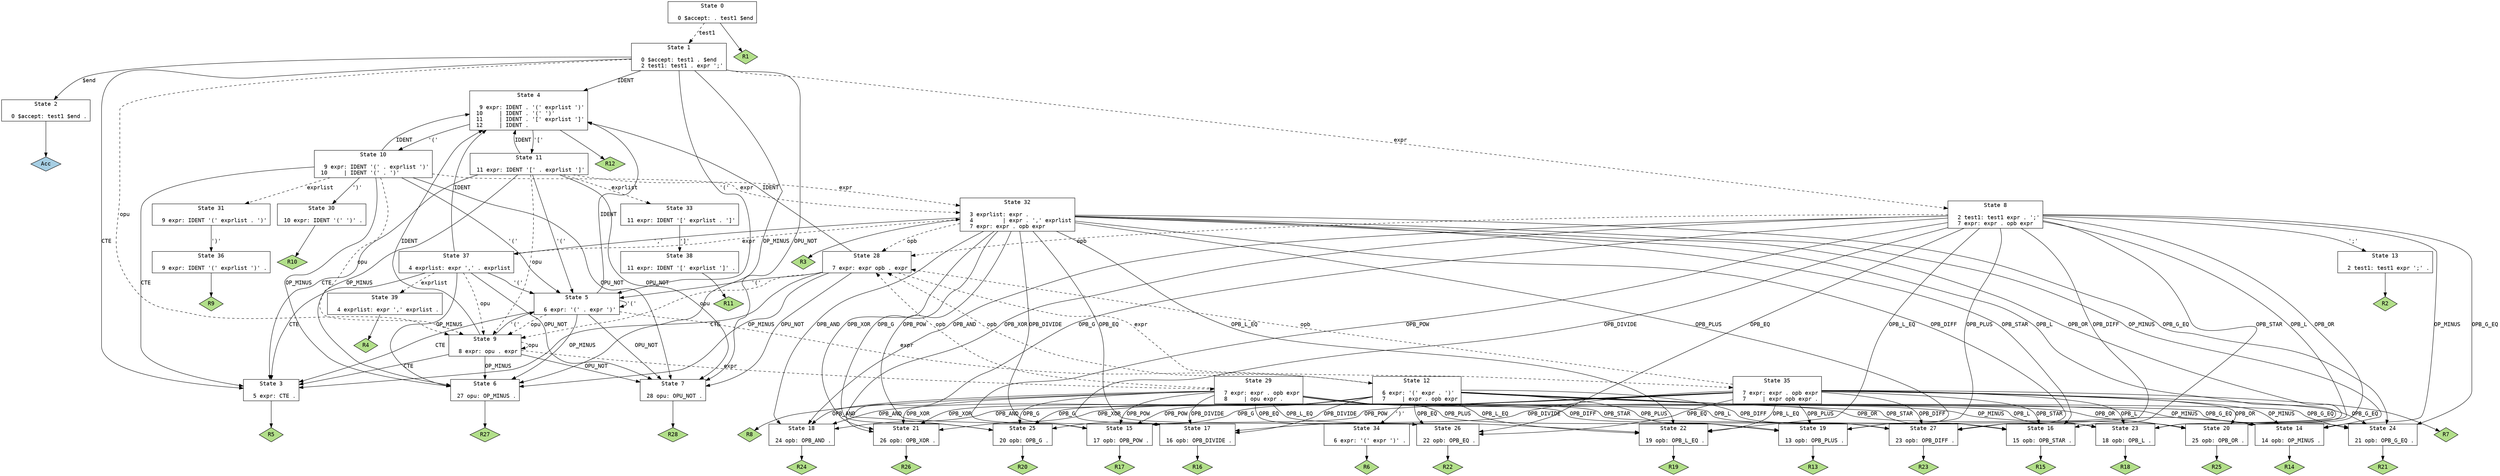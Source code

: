 // Generated by GNU Bison 3.5.1.
// Report bugs to <bug-bison@gnu.org>.
// Home page: <https://www.gnu.org/software/bison/>.

digraph "scalpa.y"
{
  node [fontname = courier, shape = box, colorscheme = paired6]
  edge [fontname = courier]

  0 [label="State 0\n\l  0 $accept: . test1 $end\l"]
  0 -> 1 [style=dashed label="test1"]
  0 -> "0R1" [style=solid]
 "0R1" [label="R1", fillcolor=3, shape=diamond, style=filled]
  1 [label="State 1\n\l  0 $accept: test1 . $end\l  2 test1: test1 . expr ';'\l"]
  1 -> 2 [style=solid label="$end"]
  1 -> 3 [style=solid label="CTE"]
  1 -> 4 [style=solid label="IDENT"]
  1 -> 5 [style=solid label="'('"]
  1 -> 6 [style=solid label="OP_MINUS"]
  1 -> 7 [style=solid label="OPU_NOT"]
  1 -> 8 [style=dashed label="expr"]
  1 -> 9 [style=dashed label="opu"]
  2 [label="State 2\n\l  0 $accept: test1 $end .\l"]
  2 -> "2R0" [style=solid]
 "2R0" [label="Acc", fillcolor=1, shape=diamond, style=filled]
  3 [label="State 3\n\l  5 expr: CTE .\l"]
  3 -> "3R5" [style=solid]
 "3R5" [label="R5", fillcolor=3, shape=diamond, style=filled]
  4 [label="State 4\n\l  9 expr: IDENT . '(' exprlist ')'\l 10     | IDENT . '(' ')'\l 11     | IDENT . '[' exprlist ']'\l 12     | IDENT .\l"]
  4 -> 10 [style=solid label="'('"]
  4 -> 11 [style=solid label="'['"]
  4 -> "4R12" [style=solid]
 "4R12" [label="R12", fillcolor=3, shape=diamond, style=filled]
  5 [label="State 5\n\l  6 expr: '(' . expr ')'\l"]
  5 -> 3 [style=solid label="CTE"]
  5 -> 4 [style=solid label="IDENT"]
  5 -> 5 [style=solid label="'('"]
  5 -> 6 [style=solid label="OP_MINUS"]
  5 -> 7 [style=solid label="OPU_NOT"]
  5 -> 12 [style=dashed label="expr"]
  5 -> 9 [style=dashed label="opu"]
  6 [label="State 6\n\l 27 opu: OP_MINUS .\l"]
  6 -> "6R27" [style=solid]
 "6R27" [label="R27", fillcolor=3, shape=diamond, style=filled]
  7 [label="State 7\n\l 28 opu: OPU_NOT .\l"]
  7 -> "7R28" [style=solid]
 "7R28" [label="R28", fillcolor=3, shape=diamond, style=filled]
  8 [label="State 8\n\l  2 test1: test1 expr . ';'\l  7 expr: expr . opb expr\l"]
  8 -> 13 [style=solid label="';'"]
  8 -> 14 [style=solid label="OP_MINUS"]
  8 -> 15 [style=solid label="OPB_POW"]
  8 -> 16 [style=solid label="OPB_STAR"]
  8 -> 17 [style=solid label="OPB_DIVIDE"]
  8 -> 18 [style=solid label="OPB_AND"]
  8 -> 19 [style=solid label="OPB_PLUS"]
  8 -> 20 [style=solid label="OPB_OR"]
  8 -> 21 [style=solid label="OPB_XOR"]
  8 -> 22 [style=solid label="OPB_L_EQ"]
  8 -> 23 [style=solid label="OPB_L"]
  8 -> 24 [style=solid label="OPB_G_EQ"]
  8 -> 25 [style=solid label="OPB_G"]
  8 -> 26 [style=solid label="OPB_EQ"]
  8 -> 27 [style=solid label="OPB_DIFF"]
  8 -> 28 [style=dashed label="opb"]
  9 [label="State 9\n\l  8 expr: opu . expr\l"]
  9 -> 3 [style=solid label="CTE"]
  9 -> 4 [style=solid label="IDENT"]
  9 -> 5 [style=solid label="'('"]
  9 -> 6 [style=solid label="OP_MINUS"]
  9 -> 7 [style=solid label="OPU_NOT"]
  9 -> 29 [style=dashed label="expr"]
  9 -> 9 [style=dashed label="opu"]
  10 [label="State 10\n\l  9 expr: IDENT '(' . exprlist ')'\l 10     | IDENT '(' . ')'\l"]
  10 -> 3 [style=solid label="CTE"]
  10 -> 4 [style=solid label="IDENT"]
  10 -> 5 [style=solid label="'('"]
  10 -> 30 [style=solid label="')'"]
  10 -> 6 [style=solid label="OP_MINUS"]
  10 -> 7 [style=solid label="OPU_NOT"]
  10 -> 31 [style=dashed label="exprlist"]
  10 -> 32 [style=dashed label="expr"]
  10 -> 9 [style=dashed label="opu"]
  11 [label="State 11\n\l 11 expr: IDENT '[' . exprlist ']'\l"]
  11 -> 3 [style=solid label="CTE"]
  11 -> 4 [style=solid label="IDENT"]
  11 -> 5 [style=solid label="'('"]
  11 -> 6 [style=solid label="OP_MINUS"]
  11 -> 7 [style=solid label="OPU_NOT"]
  11 -> 33 [style=dashed label="exprlist"]
  11 -> 32 [style=dashed label="expr"]
  11 -> 9 [style=dashed label="opu"]
  12 [label="State 12\n\l  6 expr: '(' expr . ')'\l  7     | expr . opb expr\l"]
  12 -> 34 [style=solid label="')'"]
  12 -> 14 [style=solid label="OP_MINUS"]
  12 -> 15 [style=solid label="OPB_POW"]
  12 -> 16 [style=solid label="OPB_STAR"]
  12 -> 17 [style=solid label="OPB_DIVIDE"]
  12 -> 18 [style=solid label="OPB_AND"]
  12 -> 19 [style=solid label="OPB_PLUS"]
  12 -> 20 [style=solid label="OPB_OR"]
  12 -> 21 [style=solid label="OPB_XOR"]
  12 -> 22 [style=solid label="OPB_L_EQ"]
  12 -> 23 [style=solid label="OPB_L"]
  12 -> 24 [style=solid label="OPB_G_EQ"]
  12 -> 25 [style=solid label="OPB_G"]
  12 -> 26 [style=solid label="OPB_EQ"]
  12 -> 27 [style=solid label="OPB_DIFF"]
  12 -> 28 [style=dashed label="opb"]
  13 [label="State 13\n\l  2 test1: test1 expr ';' .\l"]
  13 -> "13R2" [style=solid]
 "13R2" [label="R2", fillcolor=3, shape=diamond, style=filled]
  14 [label="State 14\n\l 14 opb: OP_MINUS .\l"]
  14 -> "14R14" [style=solid]
 "14R14" [label="R14", fillcolor=3, shape=diamond, style=filled]
  15 [label="State 15\n\l 17 opb: OPB_POW .\l"]
  15 -> "15R17" [style=solid]
 "15R17" [label="R17", fillcolor=3, shape=diamond, style=filled]
  16 [label="State 16\n\l 15 opb: OPB_STAR .\l"]
  16 -> "16R15" [style=solid]
 "16R15" [label="R15", fillcolor=3, shape=diamond, style=filled]
  17 [label="State 17\n\l 16 opb: OPB_DIVIDE .\l"]
  17 -> "17R16" [style=solid]
 "17R16" [label="R16", fillcolor=3, shape=diamond, style=filled]
  18 [label="State 18\n\l 24 opb: OPB_AND .\l"]
  18 -> "18R24" [style=solid]
 "18R24" [label="R24", fillcolor=3, shape=diamond, style=filled]
  19 [label="State 19\n\l 13 opb: OPB_PLUS .\l"]
  19 -> "19R13" [style=solid]
 "19R13" [label="R13", fillcolor=3, shape=diamond, style=filled]
  20 [label="State 20\n\l 25 opb: OPB_OR .\l"]
  20 -> "20R25" [style=solid]
 "20R25" [label="R25", fillcolor=3, shape=diamond, style=filled]
  21 [label="State 21\n\l 26 opb: OPB_XOR .\l"]
  21 -> "21R26" [style=solid]
 "21R26" [label="R26", fillcolor=3, shape=diamond, style=filled]
  22 [label="State 22\n\l 19 opb: OPB_L_EQ .\l"]
  22 -> "22R19" [style=solid]
 "22R19" [label="R19", fillcolor=3, shape=diamond, style=filled]
  23 [label="State 23\n\l 18 opb: OPB_L .\l"]
  23 -> "23R18" [style=solid]
 "23R18" [label="R18", fillcolor=3, shape=diamond, style=filled]
  24 [label="State 24\n\l 21 opb: OPB_G_EQ .\l"]
  24 -> "24R21" [style=solid]
 "24R21" [label="R21", fillcolor=3, shape=diamond, style=filled]
  25 [label="State 25\n\l 20 opb: OPB_G .\l"]
  25 -> "25R20" [style=solid]
 "25R20" [label="R20", fillcolor=3, shape=diamond, style=filled]
  26 [label="State 26\n\l 22 opb: OPB_EQ .\l"]
  26 -> "26R22" [style=solid]
 "26R22" [label="R22", fillcolor=3, shape=diamond, style=filled]
  27 [label="State 27\n\l 23 opb: OPB_DIFF .\l"]
  27 -> "27R23" [style=solid]
 "27R23" [label="R23", fillcolor=3, shape=diamond, style=filled]
  28 [label="State 28\n\l  7 expr: expr opb . expr\l"]
  28 -> 3 [style=solid label="CTE"]
  28 -> 4 [style=solid label="IDENT"]
  28 -> 5 [style=solid label="'('"]
  28 -> 6 [style=solid label="OP_MINUS"]
  28 -> 7 [style=solid label="OPU_NOT"]
  28 -> 35 [style=dashed label="expr"]
  28 -> 9 [style=dashed label="opu"]
  29 [label="State 29\n\l  7 expr: expr . opb expr\l  8     | opu expr .\l"]
  29 -> 14 [style=solid label="OP_MINUS"]
  29 -> 15 [style=solid label="OPB_POW"]
  29 -> 16 [style=solid label="OPB_STAR"]
  29 -> 17 [style=solid label="OPB_DIVIDE"]
  29 -> 18 [style=solid label="OPB_AND"]
  29 -> 19 [style=solid label="OPB_PLUS"]
  29 -> 20 [style=solid label="OPB_OR"]
  29 -> 21 [style=solid label="OPB_XOR"]
  29 -> 22 [style=solid label="OPB_L_EQ"]
  29 -> 23 [style=solid label="OPB_L"]
  29 -> 24 [style=solid label="OPB_G_EQ"]
  29 -> 25 [style=solid label="OPB_G"]
  29 -> 26 [style=solid label="OPB_EQ"]
  29 -> 27 [style=solid label="OPB_DIFF"]
  29 -> 28 [style=dashed label="opb"]
  29 -> "29R8" [style=solid]
 "29R8" [label="R8", fillcolor=3, shape=diamond, style=filled]
  30 [label="State 30\n\l 10 expr: IDENT '(' ')' .\l"]
  30 -> "30R10" [style=solid]
 "30R10" [label="R10", fillcolor=3, shape=diamond, style=filled]
  31 [label="State 31\n\l  9 expr: IDENT '(' exprlist . ')'\l"]
  31 -> 36 [style=solid label="')'"]
  32 [label="State 32\n\l  3 exprlist: expr .\l  4         | expr . ',' exprlist\l  7 expr: expr . opb expr\l"]
  32 -> 37 [style=solid label="','"]
  32 -> 14 [style=solid label="OP_MINUS"]
  32 -> 15 [style=solid label="OPB_POW"]
  32 -> 16 [style=solid label="OPB_STAR"]
  32 -> 17 [style=solid label="OPB_DIVIDE"]
  32 -> 18 [style=solid label="OPB_AND"]
  32 -> 19 [style=solid label="OPB_PLUS"]
  32 -> 20 [style=solid label="OPB_OR"]
  32 -> 21 [style=solid label="OPB_XOR"]
  32 -> 22 [style=solid label="OPB_L_EQ"]
  32 -> 23 [style=solid label="OPB_L"]
  32 -> 24 [style=solid label="OPB_G_EQ"]
  32 -> 25 [style=solid label="OPB_G"]
  32 -> 26 [style=solid label="OPB_EQ"]
  32 -> 27 [style=solid label="OPB_DIFF"]
  32 -> 28 [style=dashed label="opb"]
  32 -> "32R3" [style=solid]
 "32R3" [label="R3", fillcolor=3, shape=diamond, style=filled]
  33 [label="State 33\n\l 11 expr: IDENT '[' exprlist . ']'\l"]
  33 -> 38 [style=solid label="']'"]
  34 [label="State 34\n\l  6 expr: '(' expr ')' .\l"]
  34 -> "34R6" [style=solid]
 "34R6" [label="R6", fillcolor=3, shape=diamond, style=filled]
  35 [label="State 35\n\l  7 expr: expr . opb expr\l  7     | expr opb expr .\l"]
  35 -> 14 [style=solid label="OP_MINUS"]
  35 -> 15 [style=solid label="OPB_POW"]
  35 -> 16 [style=solid label="OPB_STAR"]
  35 -> 17 [style=solid label="OPB_DIVIDE"]
  35 -> 18 [style=solid label="OPB_AND"]
  35 -> 19 [style=solid label="OPB_PLUS"]
  35 -> 20 [style=solid label="OPB_OR"]
  35 -> 21 [style=solid label="OPB_XOR"]
  35 -> 22 [style=solid label="OPB_L_EQ"]
  35 -> 23 [style=solid label="OPB_L"]
  35 -> 24 [style=solid label="OPB_G_EQ"]
  35 -> 25 [style=solid label="OPB_G"]
  35 -> 26 [style=solid label="OPB_EQ"]
  35 -> 27 [style=solid label="OPB_DIFF"]
  35 -> 28 [style=dashed label="opb"]
  35 -> "35R7" [style=solid]
 "35R7" [label="R7", fillcolor=3, shape=diamond, style=filled]
  36 [label="State 36\n\l  9 expr: IDENT '(' exprlist ')' .\l"]
  36 -> "36R9" [style=solid]
 "36R9" [label="R9", fillcolor=3, shape=diamond, style=filled]
  37 [label="State 37\n\l  4 exprlist: expr ',' . exprlist\l"]
  37 -> 3 [style=solid label="CTE"]
  37 -> 4 [style=solid label="IDENT"]
  37 -> 5 [style=solid label="'('"]
  37 -> 6 [style=solid label="OP_MINUS"]
  37 -> 7 [style=solid label="OPU_NOT"]
  37 -> 39 [style=dashed label="exprlist"]
  37 -> 32 [style=dashed label="expr"]
  37 -> 9 [style=dashed label="opu"]
  38 [label="State 38\n\l 11 expr: IDENT '[' exprlist ']' .\l"]
  38 -> "38R11" [style=solid]
 "38R11" [label="R11", fillcolor=3, shape=diamond, style=filled]
  39 [label="State 39\n\l  4 exprlist: expr ',' exprlist .\l"]
  39 -> "39R4" [style=solid]
 "39R4" [label="R4", fillcolor=3, shape=diamond, style=filled]
}
